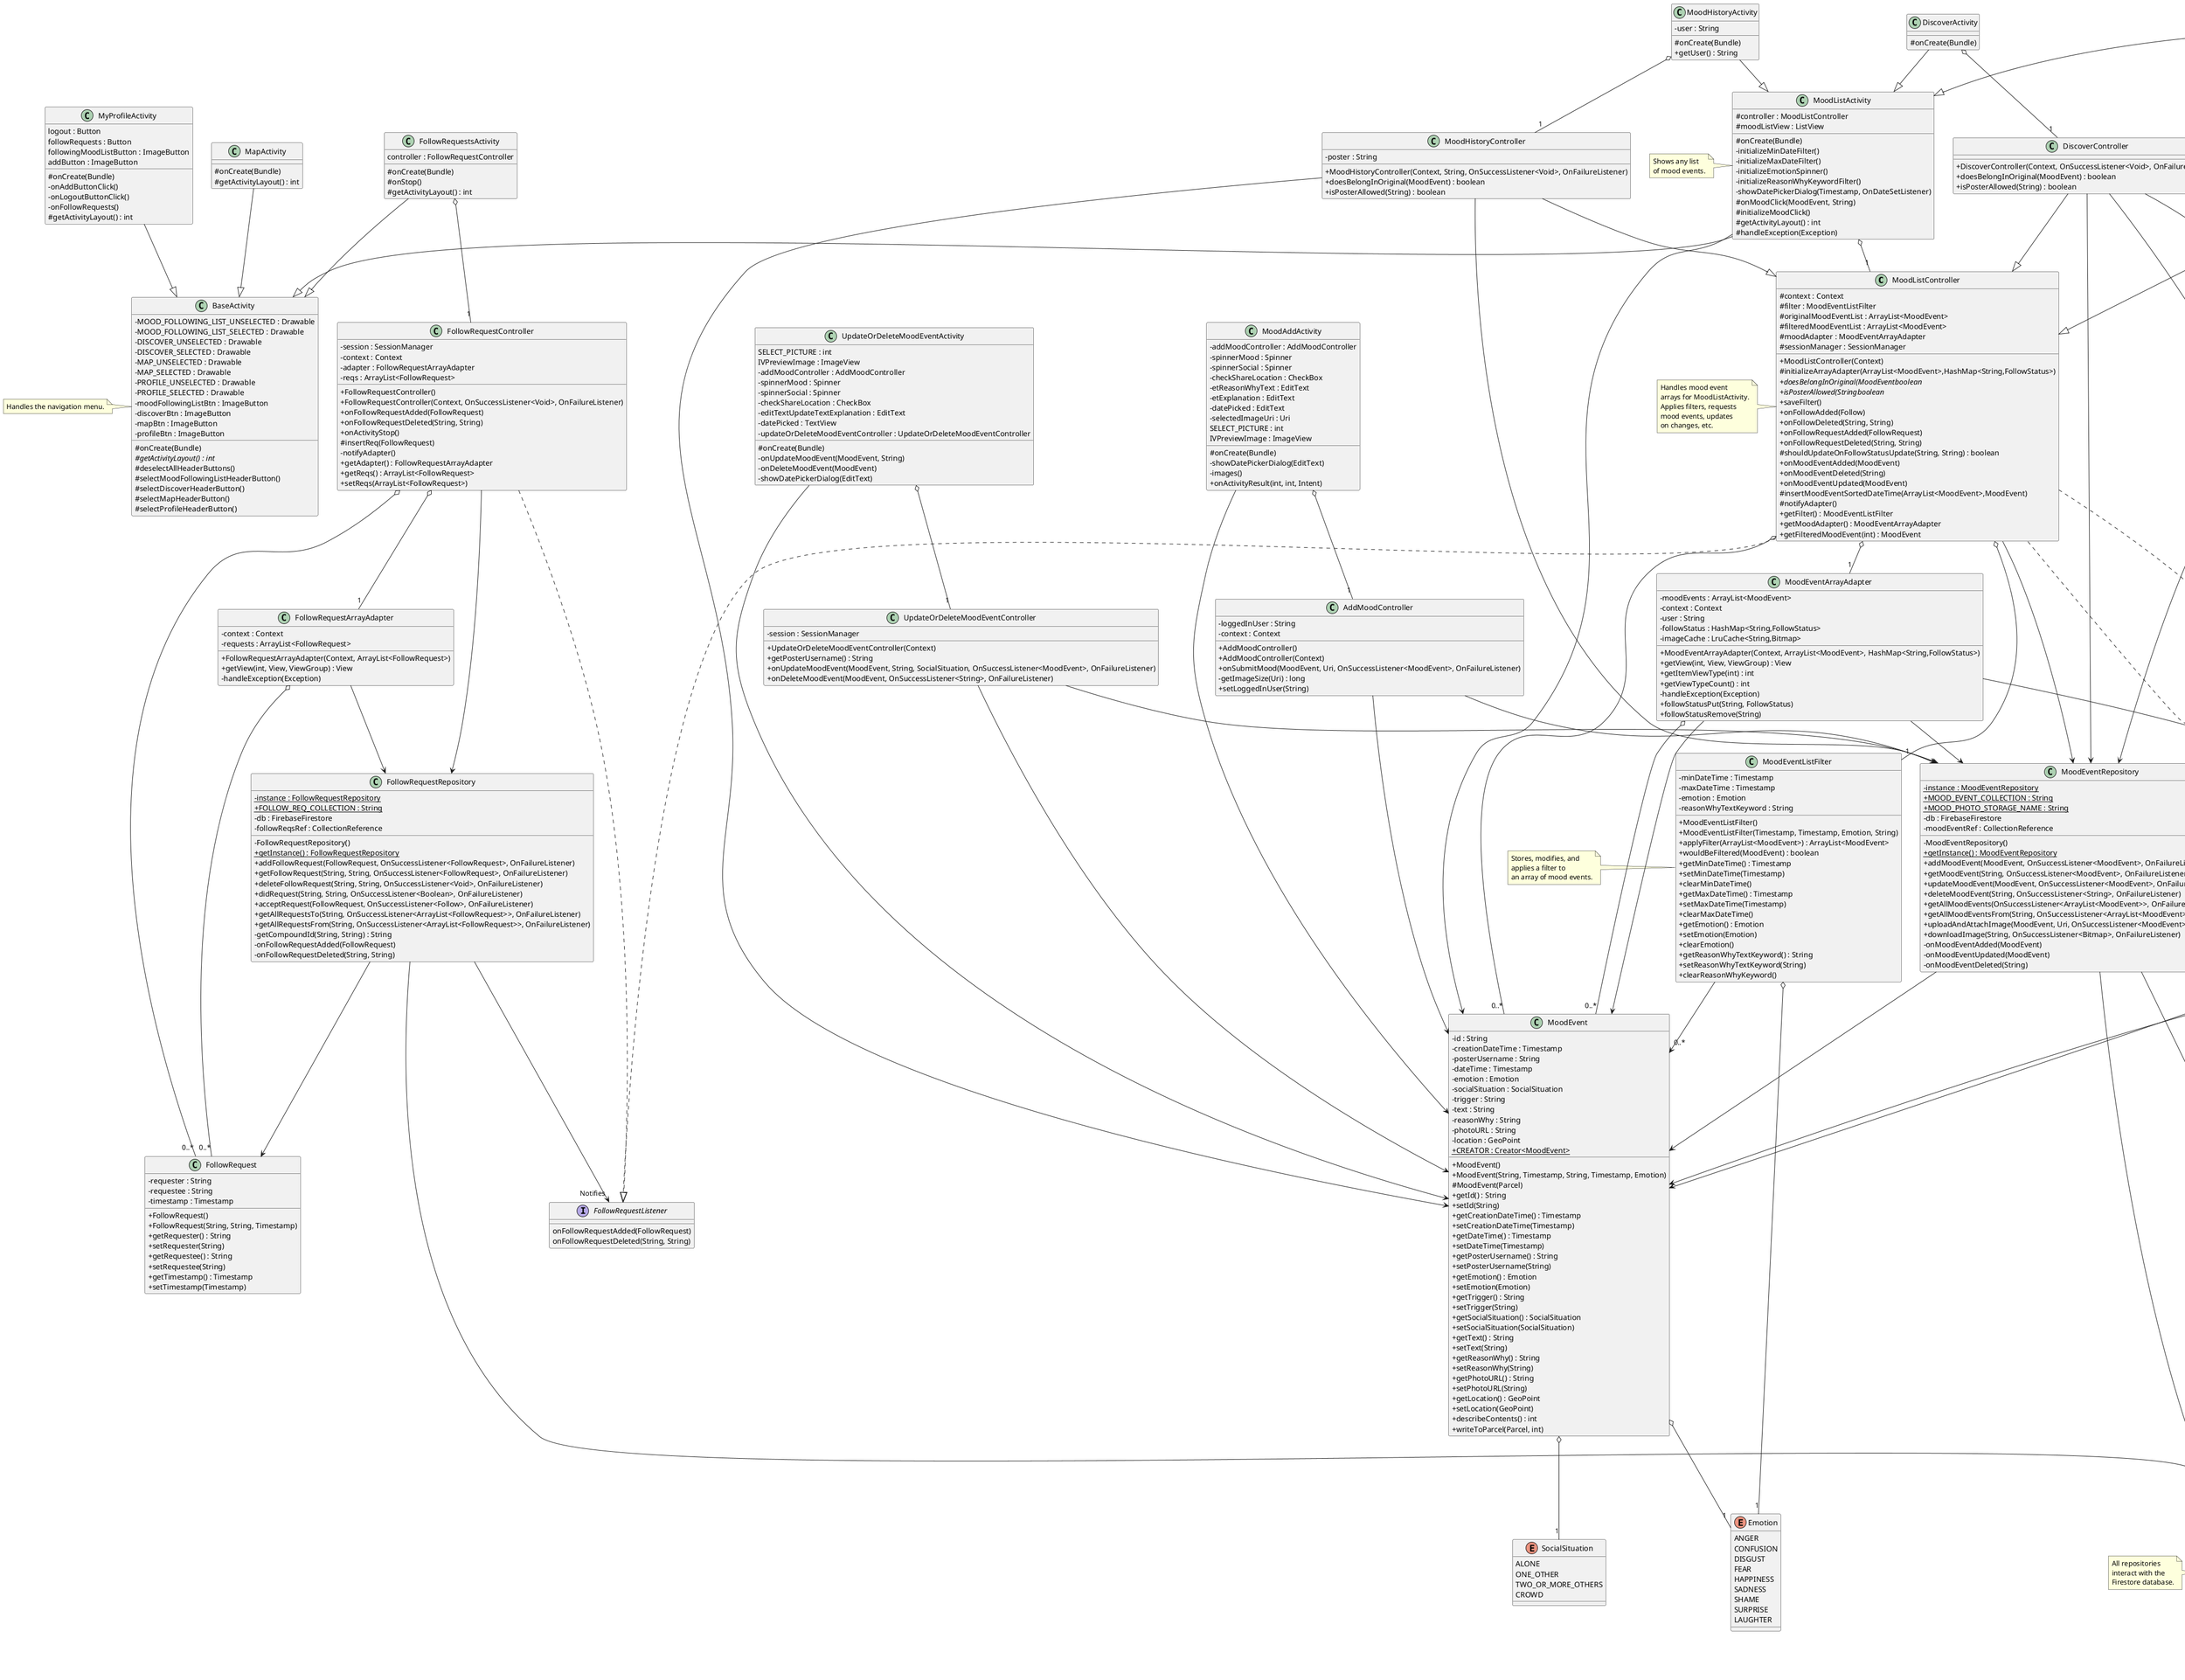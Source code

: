 @startuml
' left to right direction
skinparam classAttributeIconSize 0



' Controllers '

class MoodListController {
    # context : Context
    # filter : MoodEventListFilter
    # originalMoodEventList : ArrayList<MoodEvent>
    # filteredMoodEventList : ArrayList<MoodEvent>
    # moodAdapter : MoodEventArrayAdapter
    # sessionManager : SessionManager
    + MoodListController(Context)
    # initializeArrayAdapter(ArrayList<MoodEvent>,HashMap<String,FollowStatus>)
    + {abstract} doesBelongInOriginal(MoodEventboolean
    + {abstract} isPosterAllowed(Stringboolean
    + saveFilter()
    + onFollowAdded(Follow)
    + onFollowDeleted(String, String)
    + onFollowRequestAdded(FollowRequest)
    + onFollowRequestDeleted(String, String)
    # shouldUpdateOnFollowStatusUpdate(String, String) : boolean
    + onMoodEventAdded(MoodEvent)
    + onMoodEventDeleted(String)
    + onMoodEventUpdated(MoodEvent)
    # insertMoodEventSortedDateTime(ArrayList<MoodEvent>,MoodEvent)
    # notifyAdapter()
    + getFilter() : MoodEventListFilter
    + getMoodAdapter() : MoodEventArrayAdapter
    + getFilteredMoodEvent(int) : MoodEvent
}
MoodListController ..|> MoodEventListener
MoodListController ..|> FollowListener
MoodListController ..|> FollowRequestListener

class FollowRequestController {
    - session : SessionManager
    - context : Context
    - adapter : FollowRequestArrayAdapter
    - reqs : ArrayList<FollowRequest>
    + FollowRequestController()
    + FollowRequestController(Context, OnSuccessListener<Void>, OnFailureListener)
    + onFollowRequestAdded(FollowRequest)
    + onFollowRequestDeleted(String, String)
    + onActivityStop()
    # insertReq(FollowRequest)
    - notifyAdapter()
    + getAdapter() : FollowRequestArrayAdapter
    + getReqs() : ArrayList<FollowRequest>
    + setReqs(ArrayList<FollowRequest>)
}
FollowRequestController ..|> FollowRequestListener

class DiscoverController {
    + DiscoverController(Context, OnSuccessListener<Void>, OnFailureListener)
    + doesBelongInOriginal(MoodEvent) : boolean
    + isPosterAllowed(String) : boolean
}
DiscoverController --|> MoodListController

class LoginController {
    - authManager : AuthManager
    + LoginController()
    + LoginController(Context)
    + onLoginUser(String, String, OnSuccessListener<User>, OnFailureListener)
    + setAuthManager(AuthManager)
}

class AddMoodController {
    - loggedInUser : String
    - context : Context
    + AddMoodController()
    + AddMoodController(Context)
    + onSubmitMood(MoodEvent, Uri, OnSuccessListener<MoodEvent>, OnFailureListener)
    - getImageSize(Uri) : long
    + setLoggedInUser(String)
}

class SignUpController {
    - authManager : AuthManager
    + SignUpController()
    + SignUpController(Context)
    + onSignUpUser(String, String, String, String, String, String, OnSuccessListener<User>, OnFailureListener)
}

class MoodHistoryController {
    - poster : String
    + MoodHistoryController(Context, String, OnSuccessListener<Void>, OnFailureListener)
    + doesBelongInOriginal(MoodEvent) : boolean
    + isPosterAllowed(String) : boolean
}
MoodHistoryController --|> MoodListController

class FollowingMoodListController {
    - followingList : ArrayList<String>
    + FollowingMoodListController(Context, OnSuccessListener<Void>, OnFailureListener)
    + doesBelongInOriginal(MoodEvent) : boolean
    + isPosterAllowed(String) : boolean
    + onFollowAdded(Follow)
    + onFollowDeleted(String, String)
}
FollowingMoodListController --|> MoodListController

class UpdateOrDeleteMoodEventController {
    - session : SessionManager
    + UpdateOrDeleteMoodEventController(Context)
    + getPosterUsername() : String
    + onUpdateMoodEvent(MoodEvent, String, SocialSituation, OnSuccessListener<MoodEvent>, OnFailureListener)
    + onDeleteMoodEvent(MoodEvent, OnSuccessListener<String>, OnFailureListener)
}



' Models '

class Follow {
    - followerUsername : String
    - followedUsername : String
    - timestamp : Timestamp
    + Follow()
    + Follow(String, String, Timestamp)
    + getFollowerUsernameString
    + setFollowerUsername(String)
    + getFollowedUsernameString
    + setFollowedUsername(String)
    + getTimestampTimestamp
    + setTimestamp(Timestamp)
}

class MoodEvent {
    - id : String
    - creationDateTime : Timestamp
    - posterUsername : String
    - dateTime : Timestamp
    - emotion : Emotion
    - socialSituation : SocialSituation
    - trigger : String
    - text : String
    - reasonWhy : String
    - photoURL : String
    - location : GeoPoint
    + {static} CREATOR : Creator<MoodEvent>
    + MoodEvent()
    + MoodEvent(String, Timestamp, String, Timestamp, Emotion)
    # MoodEvent(Parcel)
    + getId() : String
    + setId(String)
    + getCreationDateTime() : Timestamp
    + setCreationDateTime(Timestamp)
    + getDateTime() : Timestamp
    + setDateTime(Timestamp)
    + getPosterUsername() : String
    + setPosterUsername(String)
    + getEmotion() : Emotion
    + setEmotion(Emotion)
    + getTrigger() : String
    + setTrigger(String)
    + getSocialSituation() : SocialSituation
    + setSocialSituation(SocialSituation)
    + getText() : String
    + setText(String)
    + getReasonWhy() : String
    + setReasonWhy(String)
    + getPhotoURL() : String
    + setPhotoURL(String)
    + getLocation() : GeoPoint
    + setLocation(GeoPoint)
    + describeContents() : int
 + writeToParcel(Parcel, int)
}

class FollowRequest {
    - requester : String
    - requestee : String
    - timestamp : Timestamp
    + FollowRequest()
    + FollowRequest(String, String, Timestamp)
    + getRequester() : String
    + setRequester(String)
    + getRequestee() : String
    + setRequestee(String)
    + getTimestamp() : Timestamp
    + setTimestamp(Timestamp)
}

class User {
    - username : String
    - hashedPassword : String
    - name : String
    - email : String
    - joinDateTime : Timestamp
    + User()
    + User(String, String, String, String)
    + User(String, String, String, String, Timestamp)
    + getUsername() : String
    + setUsername(String)
    + getHashedPassword() : String
    + setHashedPassword(String)
    + getName() : String
    + setName(String)
    + getEmail() : String
    + setEmail(String)
    + getJoinDateTime() : Timestamp
    + setJoinDateTime(Timestamp)
}

enum SocialSituation {
    ALONE
    ONE_OTHER
    TWO_OR_MORE_OTHERS
    CROWD
}

enum Emotion {
    ANGER
    CONFUSION
    DISGUST
    FEAR
    HAPPINESS
    SADNESS
    SHAME
    SURPRISE
    LAUGHTER
}



' Repositories '

class GenericRepository {
    # listeners : Set<Listener>
    + addListener(Listener) : boolean
    + removeListener(Listener)
}

class MoodEventRepository {
    - {static} instance : MoodEventRepository
    + {static} MOOD_EVENT_COLLECTION : String
    + {static} MOOD_PHOTO_STORAGE_NAME : String
    - db : FirebaseFirestore
    - moodEventRef : CollectionReference
    - MoodEventRepository()
    + {static} getInstance() : MoodEventRepository
    + addMoodEvent(MoodEvent, OnSuccessListener<MoodEvent>, OnFailureListener)
    + getMoodEvent(String, OnSuccessListener<MoodEvent>, OnFailureListener)
    + updateMoodEvent(MoodEvent, OnSuccessListener<MoodEvent>, OnFailureListener)
    + deleteMoodEvent(String, OnSuccessListener<String>, OnFailureListener)
    + getAllMoodEvents(OnSuccessListener<ArrayList<MoodEvent>>, OnFailureListener)
    + getAllMoodEventsFrom(String, OnSuccessListener<ArrayList<MoodEvent>>, OnFailureListener)
    + uploadAndAttachImage(MoodEvent, Uri, OnSuccessListener<MoodEvent>, OnFailureListener)
    + downloadImage(String, OnSuccessListener<Bitmap>, OnFailureListener)
    - onMoodEventAdded(MoodEvent)
    - onMoodEventUpdated(MoodEvent)
    - onMoodEventDeleted(String)
}
MoodEventRepository --|> GenericRepository

interface MoodEventListener {
    onMoodEventAdded(MoodEvent)
    onMoodEventUpdated(MoodEvent)
    onMoodEventDeleted(String)
}

class UserRepository {
    - {static} instance : UserRepository
    - db : FirebaseFirestore
    + {static} USER_COLLECTION : String
    - usersRef : CollectionReference
    - UserRepository()
    - UserRepository(FirebaseFirestore)
    + {static} getInstanceUserRepository
    + {static} setInstanceForTesting(FirebaseFirestore)
    + startListening()
    + addUser(User, OnSuccessListener<User>, OnFailureListener)
    + doesUserExist(String, OnSuccessListener<User>, OnFailureListener)
    + getUser(String, OnSuccessListener<User>, OnFailureListener)
    + getFollowing(String, OnSuccessListener<List<String>>, OnFailureListener)
    + getFollowingMoodList(String, OnSuccessListener<ArrayList<MoodEvent>>, OnFailureListener)
    + getFollowStatusHashMap(String, OnSuccessListener<HashMap<String,FollowStatus>>, OnFailureListener)
    + getFollowerCount(String, OnSuccessListener<Integer>, OnFailureListener)
    - onUserAdded(User)
}
UserRepository --|> GenericRepository

interface UserListener {
    onUserAdded(User)
}

enum FollowStatus {
    FOLLOWING
    REQUESTED
    NEITHER
}
FollowStatus --+ UserRepository

class FollowRepository {
    - {static} instance : FollowRepository
    + {static} FOLLOW_COLLECTION : String
    - db : FirebaseFirestore
    - followsRef : CollectionReference
    - FollowRepository()
    + {static} getInstance() : FollowRepository
    + addFollow(Follow, OnSuccessListener<Follow>, OnFailureListener)
    + getFollow(String, String, OnSuccessListener<Follow>, OnFailureListener)
    + deleteFollow(String, String, OnSuccessListener<Void>, OnFailureListener)
    + isFollowing(String, String, OnSuccessListener<Boolean>, OnFailureListener)
    - getCompoundId(String, String) : String
    - onFollowAdded(Follow)
    - onFollowDeleted(String, String)
}
FollowRepository --|> GenericRepository

interface FollowListener {
    onFollowAdded(Follow)
    onFollowDeleted(String, String)
}

class FollowRequestRepository {
    - {static} instance : FollowRequestRepository
    + {static} FOLLOW_REQ_COLLECTION : String
    - db : FirebaseFirestore
    - followReqsRef : CollectionReference
    - FollowRequestRepository()
    + {static} getInstance() : FollowRequestRepository
    + addFollowRequest(FollowRequest, OnSuccessListener<FollowRequest>, OnFailureListener)
    + getFollowRequest(String, String, OnSuccessListener<FollowRequest>, OnFailureListener)
    + deleteFollowRequest(String, String, OnSuccessListener<Void>, OnFailureListener)
    + didRequest(String, String, OnSuccessListener<Boolean>, OnFailureListener)
    + acceptRequest(FollowRequest, OnSuccessListener<Follow>, OnFailureListener)
    + getAllRequestsTo(String, OnSuccessListener<ArrayList<FollowRequest>>, OnFailureListener)
    + getAllRequestsFrom(String, OnSuccessListener<ArrayList<FollowRequest>>, OnFailureListener)
    - getCompoundId(String, String) : String
    - onFollowRequestAdded(FollowRequest)
    - onFollowRequestDeleted(String, String)
}
FollowRequestRepository --|> GenericRepository

interface FollowRequestListener {
    onFollowRequestAdded(FollowRequest)
    onFollowRequestDeleted(String, String)
}



' Services '

class SessionManager {
    - {static} preferenceName : String
    - {static} isLoggedInKey : String
    - {static} usernameKey : String
    - prefs : SharedPreferences
    - editor : SharedPreferences.Editor
    + SessionManager(Context)
    + saveSession(String)
    + isLoggedIn() : boolean
    + getUsername() : String
    + logout()
}

class AuthManager {
    - sessionManager : SessionManager
    + AuthManager(Context)
    + login(String, String, OnSuccessListener<User>, OnFailureListener)
    + signUp(String, String, String, String, OnSuccessListener<User>, OnFailureListener)
    - hashPassword(String) : String
}



' Utils '

class MoodEventArrayAdapter {
    - moodEvents : ArrayList<MoodEvent>
    - context : Context
    - user : String
    - followStatus : HashMap<String,FollowStatus>
    - imageCache : LruCache<String,Bitmap>
    + MoodEventArrayAdapter(Context, ArrayList<MoodEvent>, HashMap<String,FollowStatus>)
    + getView(int, View, ViewGroup) : View
    + getItemViewType(int) : int
    + getViewTypeCount() : int
    - handleException(Exception)
    + followStatusPut(String, FollowStatus)
    + followStatusRemove(String)
}

class FollowRequestArrayAdapter {
    - context : Context
    - requests : ArrayList<FollowRequest>
    + FollowRequestArrayAdapter(Context, ArrayList<FollowRequest>)
    + getView(int, View, ViewGroup) : View
    - handleException(Exception)
}

class MoodEventListFilter {
    - minDateTime : Timestamp
    - maxDateTime : Timestamp
    - emotion : Emotion
    - reasonWhyTextKeyword : String
    + MoodEventListFilter()
    + MoodEventListFilter(Timestamp, Timestamp, Emotion, String)
    + applyFilter(ArrayList<MoodEvent>) : ArrayList<MoodEvent>
    + wouldBeFiltered(MoodEvent) : boolean
    + getMinDateTime() : Timestamp
    + setMinDateTime(Timestamp)
    + clearMinDateTime()
    + getMaxDateTime() : Timestamp
    + setMaxDateTime(Timestamp)
    + clearMaxDateTime()
    + getEmotion() : Emotion
    + setEmotion(Emotion)
    + clearEmotion()
    + getReasonWhyTextKeyword() : String
    + setReasonWhyTextKeyword(String)
    + clearReasonWhyKeyword()
}



' Views '

class MainActivity {
    # onCreate(Bundle)
}

class LoginActivity {
    - usernameEditText : EditText
    - loginController : LoginController
    # onCreate(Bundle)
    - loginUser()
}

class BaseActivity {
    - MOOD_FOLLOWING_LIST_UNSELECTED : Drawable
    - MOOD_FOLLOWING_LIST_SELECTED : Drawable
    - DISCOVER_UNSELECTED : Drawable
    - DISCOVER_SELECTED : Drawable
    - MAP_UNSELECTED : Drawable
    - MAP_SELECTED : Drawable
    - PROFILE_UNSELECTED : Drawable
    - PROFILE_SELECTED : Drawable
    - moodFollowingListBtn : ImageButton
    - discoverBtn : ImageButton
    - mapBtn : ImageButton
    - profileBtn : ImageButton
    # onCreate(Bundle)
    # {abstract} getActivityLayout() : int
    # deselectAllHeaderButtons()
    # selectMoodFollowingListHeaderButton()
    # selectDiscoverHeaderButton()
    # selectMapHeaderButton()
    # selectProfileHeaderButton()
}

class FollowRequestsActivity {
    controller : FollowRequestController
    # onCreate(Bundle)
    # onStop()
    # getActivityLayout() : int
}
FollowRequestsActivity --|> BaseActivity

class UpdateOrDeleteMoodEventActivity {
    SELECT_PICTURE : int
    IVPreviewImage : ImageView
    - addMoodController : AddMoodController
    - spinnerMood : Spinner
    - spinnerSocial : Spinner
    - checkShareLocation : CheckBox
    - editTextUpdateTextExplanation : EditText
    - datePicked : TextView
    - updateOrDeleteMoodEventController : UpdateOrDeleteMoodEventController
    # onCreate(Bundle)
    - onUpdateMoodEvent(MoodEvent, String)
    - onDeleteMoodEvent(MoodEvent)
    - showDatePickerDialog(EditText)
}

class MyProfileActivity {
    logout : Button
    followRequests : Button
    followingMoodListButton : ImageButton
    addButton : ImageButton
    # onCreate(Bundle)
    - onAddButtonClick()
    - onLogoutButtonClick()
    - onFollowRequests()
    # getActivityLayout() : int
}
MyProfileActivity --|> BaseActivity

class MoodAddActivity {
    - addMoodController : AddMoodController
    - spinnerMood : Spinner
    - spinnerSocial : Spinner
    - checkShareLocation : CheckBox
    - etReasonWhyText : EditText
    - etExplanation : EditText
    - datePicked : EditText
    - selectedImageUri : Uri
    SELECT_PICTURE : int
    IVPreviewImage : ImageView
    # onCreate(Bundle)
    - showDatePickerDialog(EditText)
    - images()
    + onActivityResult(int, int, Intent)
}

class MoodHistoryActivity {
    - user : String
    # onCreate(Bundle)
    + getUser() : String
}
MoodHistoryActivity --|> MoodListActivity

class SignUpActivity {
    - signUpController : SignUpController
    - nameField : EditText
    # onCreate(Bundle)
    - signUpUser()
}

class MapActivity {
    # onCreate(Bundle)
    # getActivityLayout() : int
}
MapActivity --|> BaseActivity

class FollowingMoodEventListActivity {
    # onCreate(Bundle)
}
FollowingMoodEventListActivity --|> MoodListActivity

class DiscoverActivity {
    # onCreate(Bundle)
}
DiscoverActivity --|> MoodListActivity

class MoodListActivity {
    # controller : MoodListController
    # moodListView : ListView
    # onCreate(Bundle)
    - initializeMinDateFilter()
    - initializeMaxDateFilter()
    - initializeEmotionSpinner()
    - initializeReasonWhyKeywordFilter()
    - showDatePickerDialog(Timestamp, OnDateSetListener)
    # onMoodClick(MoodEvent, String)
    # initializeMoodClick()
    # getActivityLayout() : int
    # handleException(Exception)
}
MoodListActivity --|> BaseActivity



' Controllers '
AddMoodController --> MoodEvent
AddMoodController --> MoodEventRepository
DiscoverController --> MoodEvent
DiscoverController --> MoodEventRepository
DiscoverController --> UserRepository
FollowingMoodListController --> MoodEvent
FollowingMoodListController --> MoodEventRepository
FollowingMoodListController --> UserRepository
FollowingMoodListController --> Follow
FollowRequestController o-- "1" FollowRequestArrayAdapter
FollowRequestController o-- "0..*" FollowRequest
FollowRequestController --> FollowRequestRepository
LoginController o-- "1" AuthManager
MoodHistoryController --> MoodEvent
MoodHistoryController --> MoodEventRepository
MoodListController o-- "1" MoodEventListFilter
MoodListController o-- "0..*" MoodEvent
MoodListController o-- "1" MoodEventArrayAdapter
MoodListController --> MoodEventRepository
SignUpController o-- "1" AuthManager
UpdateOrDeleteMoodEventController --> MoodEvent
UpdateOrDeleteMoodEventController --> MoodEventRepository


' Models '
MoodEvent o-- "1" Emotion
MoodEvent o-- "1" SocialSituation

' Repositories '
FollowRepository --> Follow
FollowRepository --> "Notifies" FollowListener
FollowRequestRepository --> FollowRequest
FollowRequestRepository --> "Notifies" FollowRequestListener
MoodEventRepository --> MoodEvent
MoodEventRepository --> "Notifies" MoodEventListener
UserRepository --> User
UserRepository --> "Notifies" UserListener

' Services '
AuthManager o-- "1" SessionManager
AuthManager --> UserRepository

' Utils '
FollowRequestArrayAdapter o-- "0..*" FollowRequest
FollowRequestArrayAdapter --> FollowRequestRepository
MoodEventArrayAdapter o-- "0..*" MoodEvent
MoodEventArrayAdapter --> "0..*" FollowStatus
MoodEventArrayAdapter --> MoodEvent
MoodEventArrayAdapter --> MoodEventRepository
MoodEventListFilter o-- "1" Emotion
MoodEventListFilter --> "0..*" MoodEvent

' Views '
DiscoverActivity o-- "1" DiscoverController
FollowingMoodEventListActivity o-- "1" FollowingMoodListController
FollowRequestsActivity o-- "1" FollowRequestController
LoginActivity o-- "1" LoginController
MainActivity --> SessionManager
MoodAddActivity o-- "1" AddMoodController
MoodAddActivity --> MoodEvent
MoodHistoryActivity o-- "1" MoodHistoryController
MoodListActivity o-- "1" MoodListController
MoodListActivity --> MoodEvent
SignUpActivity o-- "1" SignUpController
SignUpActivity --> AuthManager
UpdateOrDeleteMoodEventActivity o-- "1" UpdateOrDeleteMoodEventController
UpdateOrDeleteMoodEventActivity --> MoodEvent



' Notes '
note left of GenericRepository : All repositories\ninteract with the\nFirestore database.
note left of BaseActivity : Handles the navigation menu.
note left of AuthManager : Authenticates with the\ndatabase. Responsible\nfor logging in and signing up.
note left of SessionManager : Manages login information\nlocally. Responsible for\nproviding logged in username,\nsigning out, and saving\nlogged in username.
note left of MoodListActivity : Shows any list\nof mood events.
note left of MoodListController : Handles mood event\narrays for MoodListActivity.\nApplies filters, requests\nmood events, updates\non changes, etc.
note left of MainActivity : Redirects user to\nlogin page if not\nlogged in or to the\nhome page otherwise.
note left of MoodEventListFilter : Stores, modifies, and\napplies a filter to\nan array of mood events.

@enduml